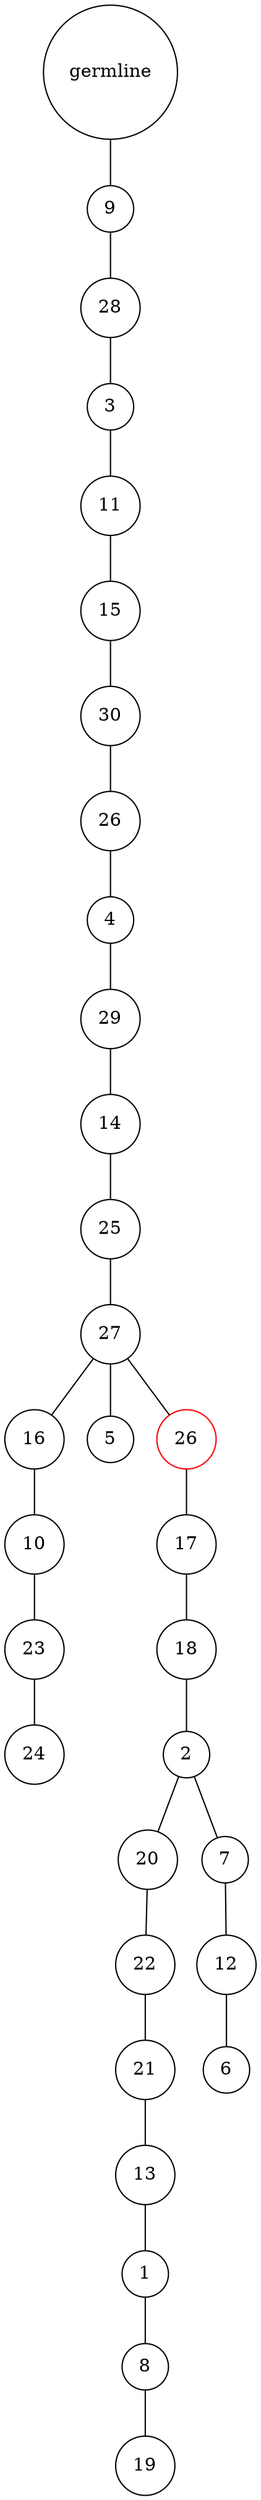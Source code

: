 graph {
	rankdir=UD;
	splines=line;
	node [shape=circle]
	"0x7f34492ffa60" [label="germline"];
	"0x7f34492ffa90" [label="9"];
	"0x7f34492ffa60" -- "0x7f34492ffa90" ;
	"0x7f34492ffac0" [label="28"];
	"0x7f34492ffa90" -- "0x7f34492ffac0" ;
	"0x7f34492ffaf0" [label="3"];
	"0x7f34492ffac0" -- "0x7f34492ffaf0" ;
	"0x7f34492ffb20" [label="11"];
	"0x7f34492ffaf0" -- "0x7f34492ffb20" ;
	"0x7f34492ffb50" [label="15"];
	"0x7f34492ffb20" -- "0x7f34492ffb50" ;
	"0x7f34492ffb80" [label="30"];
	"0x7f34492ffb50" -- "0x7f34492ffb80" ;
	"0x7f34492ffbb0" [label="26"];
	"0x7f34492ffb80" -- "0x7f34492ffbb0" ;
	"0x7f34492ffbe0" [label="4"];
	"0x7f34492ffbb0" -- "0x7f34492ffbe0" ;
	"0x7f34492ffc10" [label="29"];
	"0x7f34492ffbe0" -- "0x7f34492ffc10" ;
	"0x7f34492ffc40" [label="14"];
	"0x7f34492ffc10" -- "0x7f34492ffc40" ;
	"0x7f34492ffc70" [label="25"];
	"0x7f34492ffc40" -- "0x7f34492ffc70" ;
	"0x7f34492ffca0" [label="27"];
	"0x7f34492ffc70" -- "0x7f34492ffca0" ;
	"0x7f34492ffcd0" [label="16"];
	"0x7f34492ffca0" -- "0x7f34492ffcd0" ;
	"0x7f34492ffd00" [label="10"];
	"0x7f34492ffcd0" -- "0x7f34492ffd00" ;
	"0x7f34492ffd30" [label="23"];
	"0x7f34492ffd00" -- "0x7f34492ffd30" ;
	"0x7f34492ffd60" [label="24"];
	"0x7f34492ffd30" -- "0x7f34492ffd60" ;
	"0x7f34492ffd90" [label="5"];
	"0x7f34492ffca0" -- "0x7f34492ffd90" ;
	"0x7f34492ffdc0" [label="26",color="red"];
	"0x7f34492ffca0" -- "0x7f34492ffdc0" ;
	"0x7f34492ffdf0" [label="17"];
	"0x7f34492ffdc0" -- "0x7f34492ffdf0" ;
	"0x7f34492ffe20" [label="18"];
	"0x7f34492ffdf0" -- "0x7f34492ffe20" ;
	"0x7f34492ffe50" [label="2"];
	"0x7f34492ffe20" -- "0x7f34492ffe50" ;
	"0x7f34492ffe80" [label="20"];
	"0x7f34492ffe50" -- "0x7f34492ffe80" ;
	"0x7f34492ffeb0" [label="22"];
	"0x7f34492ffe80" -- "0x7f34492ffeb0" ;
	"0x7f34492ffee0" [label="21"];
	"0x7f34492ffeb0" -- "0x7f34492ffee0" ;
	"0x7f34492fff10" [label="13"];
	"0x7f34492ffee0" -- "0x7f34492fff10" ;
	"0x7f34492fff40" [label="1"];
	"0x7f34492fff10" -- "0x7f34492fff40" ;
	"0x7f34492fff70" [label="8"];
	"0x7f34492fff40" -- "0x7f34492fff70" ;
	"0x7f34492fffa0" [label="19"];
	"0x7f34492fff70" -- "0x7f34492fffa0" ;
	"0x7f34492fffd0" [label="7"];
	"0x7f34492ffe50" -- "0x7f34492fffd0" ;
	"0x7f344930d040" [label="12"];
	"0x7f34492fffd0" -- "0x7f344930d040" ;
	"0x7f344930d070" [label="6"];
	"0x7f344930d040" -- "0x7f344930d070" ;
}
